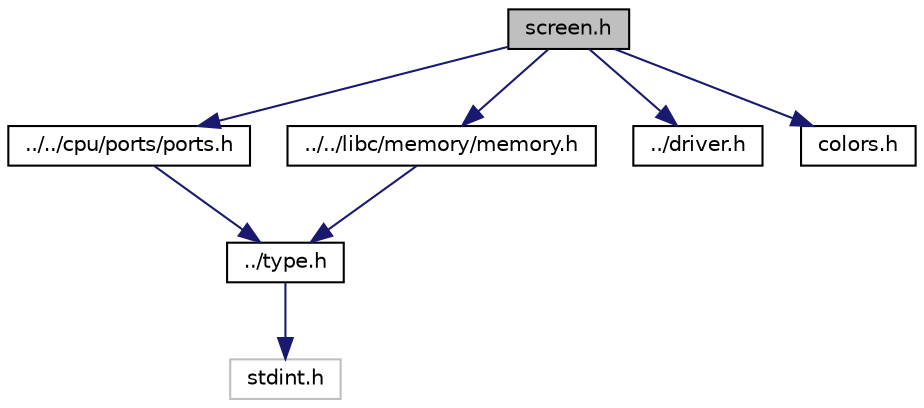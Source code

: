 digraph "screen.h"
{
 // LATEX_PDF_SIZE
  edge [fontname="Helvetica",fontsize="10",labelfontname="Helvetica",labelfontsize="10"];
  node [fontname="Helvetica",fontsize="10",shape=record];
  Node0 [label="screen.h",height=0.2,width=0.4,color="black", fillcolor="grey75", style="filled", fontcolor="black",tooltip="Screen driver header file. Provides a class for printing and interacting with video memory."];
  Node0 -> Node1 [color="midnightblue",fontsize="10",style="solid",fontname="Helvetica"];
  Node1 [label="../../cpu/ports/ports.h",height=0.2,width=0.4,color="black", fillcolor="white", style="filled",URL="$ports_8h.html",tooltip="Ports header file. Provides a class for getting and setting values at different ports."];
  Node1 -> Node2 [color="midnightblue",fontsize="10",style="solid",fontname="Helvetica"];
  Node2 [label="../type.h",height=0.2,width=0.4,color="black", fillcolor="white", style="filled",URL="$type_8h.html",tooltip="Defines various special types and includes stdint.h."];
  Node2 -> Node3 [color="midnightblue",fontsize="10",style="solid",fontname="Helvetica"];
  Node3 [label="stdint.h",height=0.2,width=0.4,color="grey75", fillcolor="white", style="filled",tooltip=" "];
  Node0 -> Node4 [color="midnightblue",fontsize="10",style="solid",fontname="Helvetica"];
  Node4 [label="../../libc/memory/memory.h",height=0.2,width=0.4,color="black", fillcolor="white", style="filled",URL="$memory_8h.html",tooltip="Memory library header file."];
  Node4 -> Node2 [color="midnightblue",fontsize="10",style="solid",fontname="Helvetica"];
  Node0 -> Node5 [color="midnightblue",fontsize="10",style="solid",fontname="Helvetica"];
  Node5 [label="../driver.h",height=0.2,width=0.4,color="black", fillcolor="white", style="filled",URL="$driver_8h.html",tooltip="Driver header file."];
  Node0 -> Node6 [color="midnightblue",fontsize="10",style="solid",fontname="Helvetica"];
  Node6 [label="colors.h",height=0.2,width=0.4,color="black", fillcolor="white", style="filled",URL="$colors_8h.html",tooltip="Colors header file. All terminal color constants are defined here."];
}

